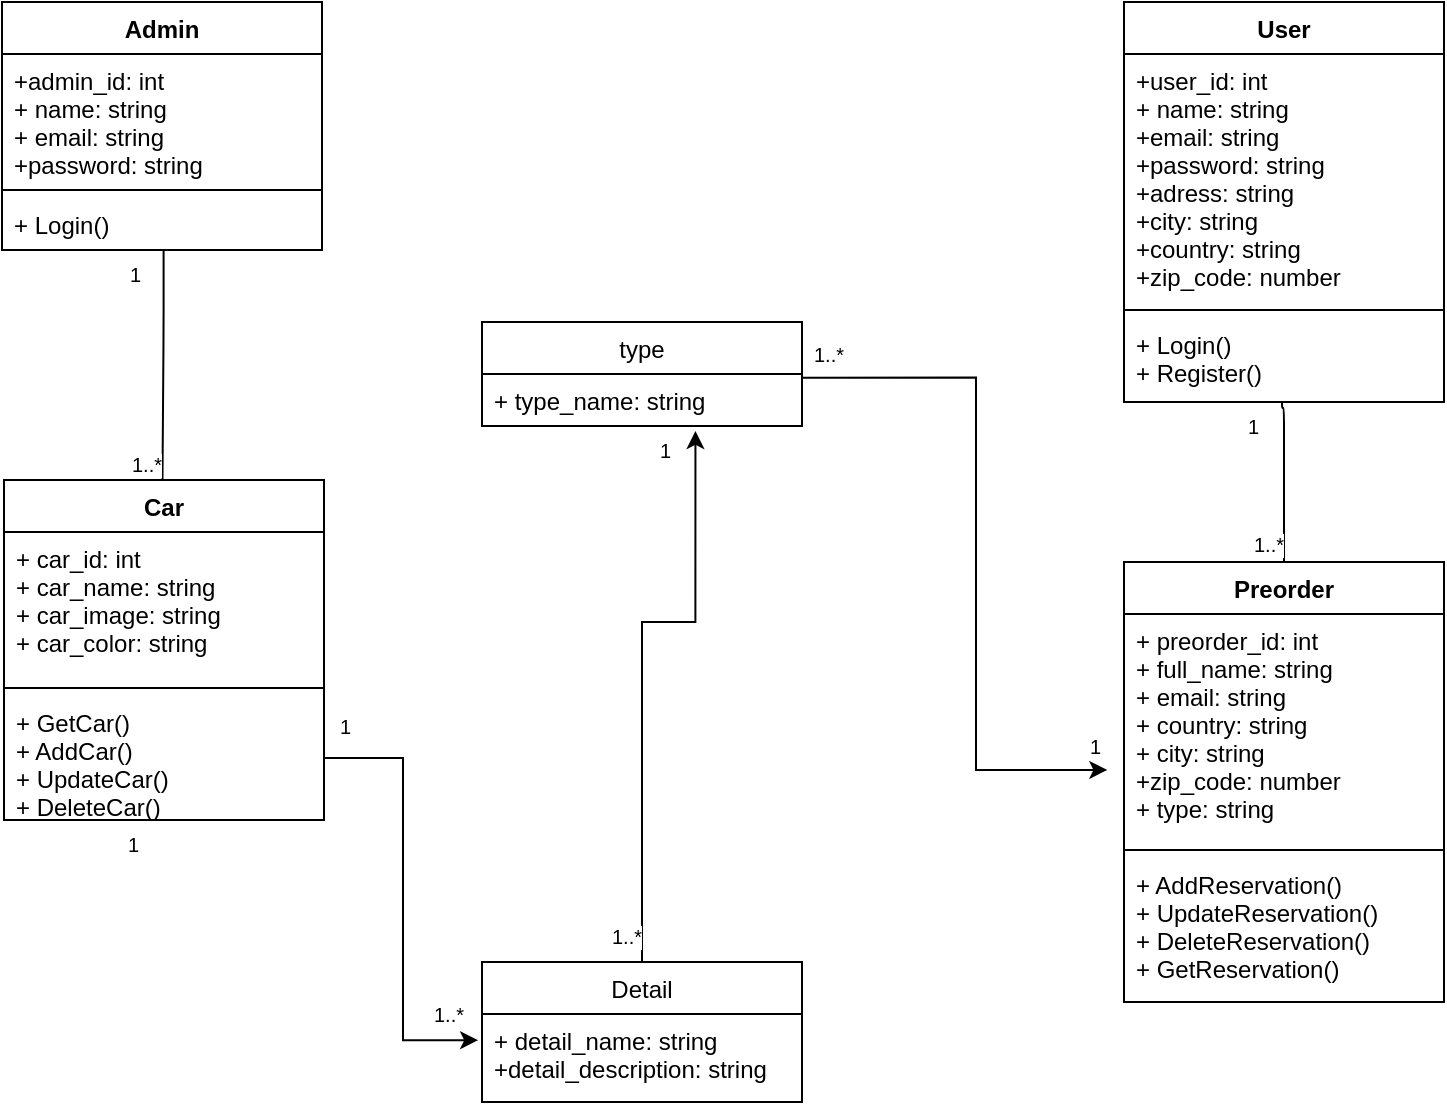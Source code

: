 <mxfile version="12.2.4" pages="1"><diagram id="ZrhpPfFNi_RoGsRzI1Xd" name="Page-1"><mxGraphModel dx="550" dy="454" grid="1" gridSize="10" guides="1" tooltips="1" connect="1" arrows="1" fold="1" page="1" pageScale="1" pageWidth="850" pageHeight="1100" math="0" shadow="0"><root><mxCell id="0"/><mxCell id="1" parent="0"/><mxCell id="2" value="Admin" style="swimlane;fontStyle=1;align=center;verticalAlign=top;childLayout=stackLayout;horizontal=1;startSize=26;horizontalStack=0;resizeParent=1;resizeParentMax=0;resizeLast=0;collapsible=1;marginBottom=0;" parent="1" vertex="1"><mxGeometry x="79" y="160" width="160" height="124" as="geometry"/></mxCell><mxCell id="3" value="+admin_id: int&#10;+ name: string&#10;+ email: string&#10;+password: string&#10;" style="text;strokeColor=none;fillColor=none;align=left;verticalAlign=top;spacingLeft=4;spacingRight=4;overflow=hidden;rotatable=0;points=[[0,0.5],[1,0.5]];portConstraint=eastwest;" parent="2" vertex="1"><mxGeometry y="26" width="160" height="64" as="geometry"/></mxCell><mxCell id="4" value="" style="line;strokeWidth=1;fillColor=none;align=left;verticalAlign=middle;spacingTop=-1;spacingLeft=3;spacingRight=3;rotatable=0;labelPosition=right;points=[];portConstraint=eastwest;" parent="2" vertex="1"><mxGeometry y="90" width="160" height="8" as="geometry"/></mxCell><mxCell id="5" value="+ Login()" style="text;strokeColor=none;fillColor=none;align=left;verticalAlign=top;spacingLeft=4;spacingRight=4;overflow=hidden;rotatable=0;points=[[0,0.5],[1,0.5]];portConstraint=eastwest;" parent="2" vertex="1"><mxGeometry y="98" width="160" height="26" as="geometry"/></mxCell><mxCell id="6" value="User" style="swimlane;fontStyle=1;align=center;verticalAlign=top;childLayout=stackLayout;horizontal=1;startSize=26;horizontalStack=0;resizeParent=1;resizeParentMax=0;resizeLast=0;collapsible=1;marginBottom=0;" parent="1" vertex="1"><mxGeometry x="640" y="160" width="160" height="200" as="geometry"/></mxCell><mxCell id="7" value="+user_id: int&#10;+ name: string&#10;+email: string&#10;+password: string&#10;+adress: string&#10;+city: string&#10;+country: string&#10;+zip_code: number" style="text;strokeColor=none;fillColor=none;align=left;verticalAlign=top;spacingLeft=4;spacingRight=4;overflow=hidden;rotatable=0;points=[[0,0.5],[1,0.5]];portConstraint=eastwest;" parent="6" vertex="1"><mxGeometry y="26" width="160" height="124" as="geometry"/></mxCell><mxCell id="8" value="" style="line;strokeWidth=1;fillColor=none;align=left;verticalAlign=middle;spacingTop=-1;spacingLeft=3;spacingRight=3;rotatable=0;labelPosition=right;points=[];portConstraint=eastwest;" parent="6" vertex="1"><mxGeometry y="150" width="160" height="8" as="geometry"/></mxCell><mxCell id="9" value="+ Login()&#10;+ Register()&#10;" style="text;strokeColor=none;fillColor=none;align=left;verticalAlign=top;spacingLeft=4;spacingRight=4;overflow=hidden;rotatable=0;points=[[0,0.5],[1,0.5]];portConstraint=eastwest;" parent="6" vertex="1"><mxGeometry y="158" width="160" height="42" as="geometry"/></mxCell><mxCell id="38" style="edgeStyle=orthogonalEdgeStyle;rounded=0;orthogonalLoop=1;jettySize=auto;html=1;exitX=0.5;exitY=0;exitDx=0;exitDy=0;entryX=0.667;entryY=1.096;entryDx=0;entryDy=0;entryPerimeter=0;" parent="1" source="30" target="27" edge="1"><mxGeometry relative="1" as="geometry"><mxPoint x="430" y="470" as="targetPoint"/><Array as="points"><mxPoint x="399" y="470"/><mxPoint x="426" y="470"/></Array></mxGeometry></mxCell><mxCell id="14" value="Car" style="swimlane;fontStyle=1;align=center;verticalAlign=top;childLayout=stackLayout;horizontal=1;startSize=26;horizontalStack=0;resizeParent=1;resizeParentMax=0;resizeLast=0;collapsible=1;marginBottom=0;" parent="1" vertex="1"><mxGeometry x="80" y="399" width="160" height="170" as="geometry"/></mxCell><mxCell id="15" value="+ car_id: int&#10;+ car_name: string&#10;+ car_image: string&#10;+ car_color: string" style="text;strokeColor=none;fillColor=none;align=left;verticalAlign=top;spacingLeft=4;spacingRight=4;overflow=hidden;rotatable=0;points=[[0,0.5],[1,0.5]];portConstraint=eastwest;" parent="14" vertex="1"><mxGeometry y="26" width="160" height="74" as="geometry"/></mxCell><mxCell id="16" value="" style="line;strokeWidth=1;fillColor=none;align=left;verticalAlign=middle;spacingTop=-1;spacingLeft=3;spacingRight=3;rotatable=0;labelPosition=right;points=[];portConstraint=eastwest;" parent="14" vertex="1"><mxGeometry y="100" width="160" height="8" as="geometry"/></mxCell><mxCell id="17" value="+ GetCar()&#10;+ AddCar()&#10;+ UpdateCar()&#10;+ DeleteCar()" style="text;strokeColor=none;fillColor=none;align=left;verticalAlign=top;spacingLeft=4;spacingRight=4;overflow=hidden;rotatable=0;points=[[0,0.5],[1,0.5]];portConstraint=eastwest;" parent="14" vertex="1"><mxGeometry y="108" width="160" height="62" as="geometry"/></mxCell><mxCell id="18" value="Preorder" style="swimlane;fontStyle=1;align=center;verticalAlign=top;childLayout=stackLayout;horizontal=1;startSize=26;horizontalStack=0;resizeParent=1;resizeParentMax=0;resizeLast=0;collapsible=1;marginBottom=0;" parent="1" vertex="1"><mxGeometry x="640" y="440" width="160" height="220" as="geometry"/></mxCell><mxCell id="19" value="+ preorder_id: int&#10;+ full_name: string&#10;+ email: string&#10;+ country: string&#10;+ city: string&#10;+zip_code: number&#10;+ type: string" style="text;strokeColor=none;fillColor=none;align=left;verticalAlign=top;spacingLeft=4;spacingRight=4;overflow=hidden;rotatable=0;points=[[0,0.5],[1,0.5]];portConstraint=eastwest;" parent="18" vertex="1"><mxGeometry y="26" width="160" height="114" as="geometry"/></mxCell><mxCell id="20" value="" style="line;strokeWidth=1;fillColor=none;align=left;verticalAlign=middle;spacingTop=-1;spacingLeft=3;spacingRight=3;rotatable=0;labelPosition=right;points=[];portConstraint=eastwest;" parent="18" vertex="1"><mxGeometry y="140" width="160" height="8" as="geometry"/></mxCell><mxCell id="21" value="+ AddReservation()&#10;+ UpdateReservation()&#10;+ DeleteReservation()&#10;+ GetReservation()" style="text;strokeColor=none;fillColor=none;align=left;verticalAlign=top;spacingLeft=4;spacingRight=4;overflow=hidden;rotatable=0;points=[[0,0.5],[1,0.5]];portConstraint=eastwest;" parent="18" vertex="1"><mxGeometry y="148" width="160" height="72" as="geometry"/></mxCell><mxCell id="26" value="type" style="swimlane;fontStyle=0;childLayout=stackLayout;horizontal=1;startSize=26;fillColor=none;horizontalStack=0;resizeParent=1;resizeParentMax=0;resizeLast=0;collapsible=1;marginBottom=0;" parent="1" vertex="1"><mxGeometry x="319" y="320" width="160" height="52" as="geometry"/></mxCell><mxCell id="27" value="+ type_name: string" style="text;strokeColor=none;fillColor=none;align=left;verticalAlign=top;spacingLeft=4;spacingRight=4;overflow=hidden;rotatable=0;points=[[0,0.5],[1,0.5]];portConstraint=eastwest;" parent="26" vertex="1"><mxGeometry y="26" width="160" height="26" as="geometry"/></mxCell><mxCell id="30" value="Detail" style="swimlane;fontStyle=0;childLayout=stackLayout;horizontal=1;startSize=26;fillColor=none;horizontalStack=0;resizeParent=1;resizeParentMax=0;resizeLast=0;collapsible=1;marginBottom=0;" parent="1" vertex="1"><mxGeometry x="319" y="640" width="160" height="70" as="geometry"/></mxCell><mxCell id="31" value="+ detail_name: string&#10;+detail_description: string" style="text;strokeColor=none;fillColor=none;align=left;verticalAlign=top;spacingLeft=4;spacingRight=4;overflow=hidden;rotatable=0;points=[[0,0.5],[1,0.5]];portConstraint=eastwest;" parent="30" vertex="1"><mxGeometry y="26" width="160" height="44" as="geometry"/></mxCell><mxCell id="32" value="" style="endArrow=none;html=1;edgeStyle=orthogonalEdgeStyle;exitX=0.494;exitY=0.995;exitDx=0;exitDy=0;exitPerimeter=0;entryX=0.5;entryY=0;entryDx=0;entryDy=0;" parent="1" source="9" target="18" edge="1"><mxGeometry relative="1" as="geometry"><mxPoint x="630" y="398.5" as="sourcePoint"/><mxPoint x="790" y="398.5" as="targetPoint"/><Array as="points"><mxPoint x="719" y="363"/></Array></mxGeometry></mxCell><mxCell id="33" value="1" style="resizable=0;html=1;align=left;verticalAlign=bottom;labelBackgroundColor=#ffffff;fontSize=10;" parent="32" connectable="0" vertex="1"><mxGeometry x="-1" relative="1" as="geometry"><mxPoint x="-19" y="20.5" as="offset"/></mxGeometry></mxCell><mxCell id="34" value="1..*" style="resizable=0;html=1;align=right;verticalAlign=bottom;labelBackgroundColor=#ffffff;fontSize=10;" parent="32" connectable="0" vertex="1"><mxGeometry x="1" relative="1" as="geometry"/></mxCell><mxCell id="35" value="" style="endArrow=none;html=1;edgeStyle=orthogonalEdgeStyle;entryX=0.5;entryY=0;entryDx=0;entryDy=0;exitX=0.505;exitY=1.019;exitDx=0;exitDy=0;exitPerimeter=0;" parent="1" source="5" edge="1"><mxGeometry relative="1" as="geometry"><mxPoint x="159" y="310" as="sourcePoint"/><mxPoint x="159.235" y="399.324" as="targetPoint"/><Array as="points"><mxPoint x="160" y="323"/><mxPoint x="159" y="323"/></Array></mxGeometry></mxCell><mxCell id="36" value="1" style="resizable=0;html=1;align=left;verticalAlign=bottom;labelBackgroundColor=#ffffff;fontSize=10;" parent="35" connectable="0" vertex="1"><mxGeometry x="-1" relative="1" as="geometry"><mxPoint x="-19" y="20.5" as="offset"/></mxGeometry></mxCell><mxCell id="37" value="1..*" style="resizable=0;html=1;align=right;verticalAlign=bottom;labelBackgroundColor=#ffffff;fontSize=10;" parent="35" connectable="0" vertex="1"><mxGeometry x="1" relative="1" as="geometry"/></mxCell><mxCell id="39" style="edgeStyle=orthogonalEdgeStyle;rounded=0;orthogonalLoop=1;jettySize=auto;html=1;exitX=1;exitY=0.5;exitDx=0;exitDy=0;entryX=-0.012;entryY=0.298;entryDx=0;entryDy=0;entryPerimeter=0;" parent="1" source="17" target="31" edge="1"><mxGeometry relative="1" as="geometry"/></mxCell><mxCell id="40" value="1..*" style="resizable=0;html=1;align=right;verticalAlign=bottom;labelBackgroundColor=#ffffff;fontSize=10;" parent="1" connectable="0" vertex="1"><mxGeometry x="390.0" y="629.993" as="geometry"><mxPoint x="9" y="6" as="offset"/></mxGeometry></mxCell><mxCell id="41" value="1" style="resizable=0;html=1;align=left;verticalAlign=bottom;labelBackgroundColor=#ffffff;fontSize=10;" parent="1" connectable="0" vertex="1"><mxGeometry x="425" y="372" as="geometry"><mxPoint x="-19" y="20.5" as="offset"/></mxGeometry></mxCell><mxCell id="42" value="1..*" style="resizable=0;html=1;align=right;verticalAlign=bottom;labelBackgroundColor=#ffffff;fontSize=10;" parent="1" connectable="0" vertex="1"><mxGeometry x="310.0" y="674.993" as="geometry"/></mxCell><mxCell id="43" value="1" style="resizable=0;html=1;align=left;verticalAlign=bottom;labelBackgroundColor=#ffffff;fontSize=10;" parent="1" connectable="0" vertex="1"><mxGeometry x="265" y="510" as="geometry"><mxPoint x="-19" y="20.5" as="offset"/></mxGeometry></mxCell><mxCell id="45" value="" style="resizable=0;html=1;align=right;verticalAlign=bottom;labelBackgroundColor=#ffffff;fontSize=10;" parent="1" connectable="0" vertex="1"><mxGeometry x="169.059" y="408.932" as="geometry"><mxPoint x="539" y="279" as="offset"/></mxGeometry></mxCell><mxCell id="46" value="1" style="resizable=0;html=1;align=left;verticalAlign=bottom;labelBackgroundColor=#ffffff;fontSize=10;" parent="1" connectable="0" vertex="1"><mxGeometry x="159" y="569" as="geometry"><mxPoint x="-19" y="20.5" as="offset"/></mxGeometry></mxCell><mxCell id="47" style="edgeStyle=orthogonalEdgeStyle;rounded=0;orthogonalLoop=1;jettySize=auto;html=1;exitX=0.999;exitY=0.071;exitDx=0;exitDy=0;entryX=-0.052;entryY=0.684;entryDx=0;entryDy=0;entryPerimeter=0;exitPerimeter=0;" parent="1" source="27" target="19" edge="1"><mxGeometry relative="1" as="geometry"><mxPoint x="539.382" y="611.118" as="sourcePoint"/><mxPoint x="566.441" y="345.235" as="targetPoint"/><Array as="points"><mxPoint x="566" y="348"/><mxPoint x="566" y="544"/></Array></mxGeometry></mxCell><mxCell id="48" value="1..*" style="resizable=0;html=1;align=right;verticalAlign=bottom;labelBackgroundColor=#ffffff;fontSize=10;" parent="1" connectable="0" vertex="1"><mxGeometry x="400.0" y="639.993" as="geometry"><mxPoint x="100" y="-295" as="offset"/></mxGeometry></mxCell><mxCell id="49" value="1" style="resizable=0;html=1;align=left;verticalAlign=bottom;labelBackgroundColor=#ffffff;fontSize=10;" parent="1" connectable="0" vertex="1"><mxGeometry x="640" y="520" as="geometry"><mxPoint x="-19" y="20.5" as="offset"/></mxGeometry></mxCell></root></mxGraphModel></diagram></mxfile>
